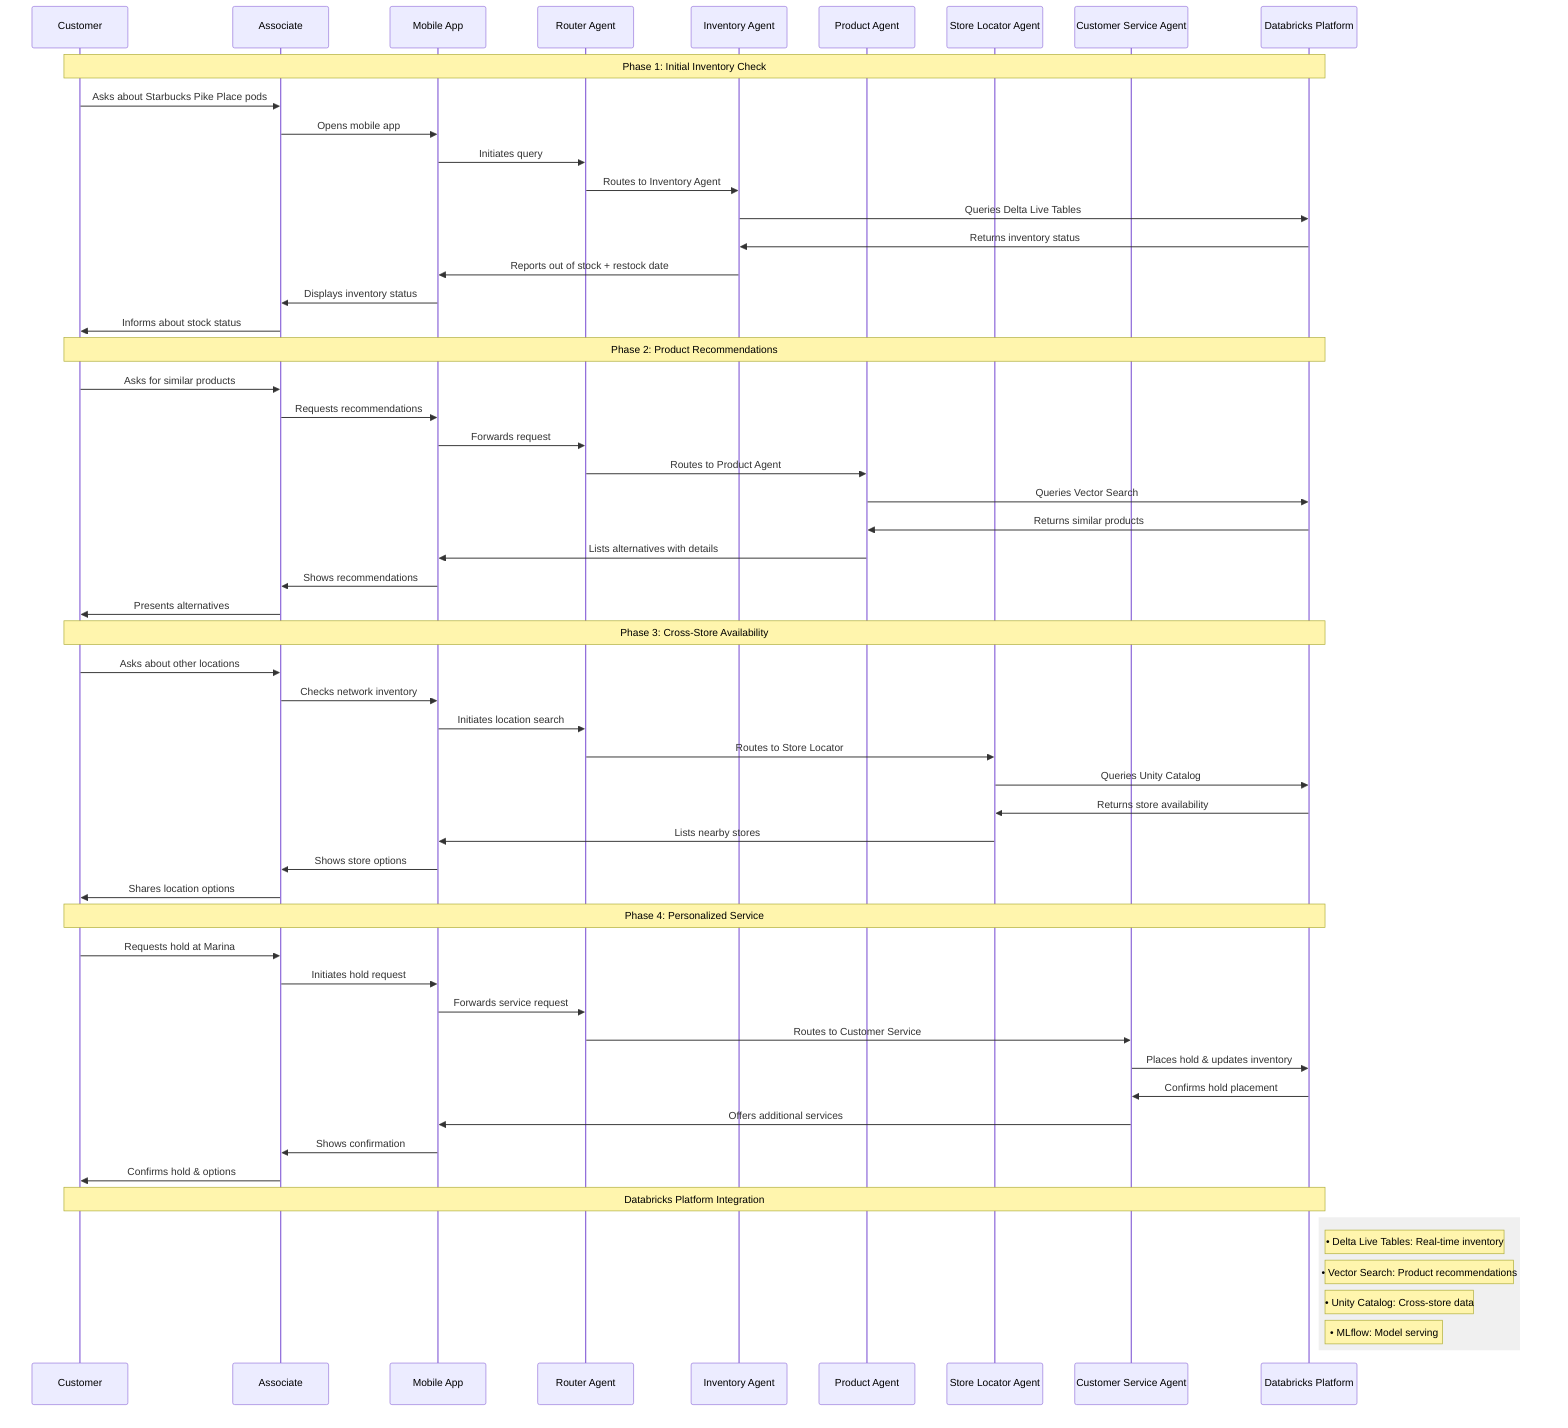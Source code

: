 sequenceDiagram
    participant C as Customer
    participant A as Associate
    participant MA as Mobile App
    participant RA as Router Agent
    participant IA as Inventory Agent
    participant PA as Product Agent
    participant SA as Store Locator Agent
    participant CSA as Customer Service Agent
    participant DB as Databricks Platform

    Note over C,DB: Phase 1: Initial Inventory Check
    C->>A: Asks about Starbucks Pike Place pods
    A->>MA: Opens mobile app
    MA->>RA: Initiates query
    RA->>IA: Routes to Inventory Agent
    IA->>DB: Queries Delta Live Tables
    DB->>IA: Returns inventory status
    IA->>MA: Reports out of stock + restock date
    MA->>A: Displays inventory status
    A->>C: Informs about stock status

    Note over C,DB: Phase 2: Product Recommendations
    C->>A: Asks for similar products
    A->>MA: Requests recommendations
    MA->>RA: Forwards request
    RA->>PA: Routes to Product Agent
    PA->>DB: Queries Vector Search
    DB->>PA: Returns similar products
    PA->>MA: Lists alternatives with details
    MA->>A: Shows recommendations
    A->>C: Presents alternatives

    Note over C,DB: Phase 3: Cross-Store Availability
    C->>A: Asks about other locations
    A->>MA: Checks network inventory
    MA->>RA: Initiates location search
    RA->>SA: Routes to Store Locator
    SA->>DB: Queries Unity Catalog
    DB->>SA: Returns store availability
    SA->>MA: Lists nearby stores
    MA->>A: Shows store options
    A->>C: Shares location options

    Note over C,DB: Phase 4: Personalized Service
    C->>A: Requests hold at Marina
    A->>MA: Initiates hold request
    MA->>RA: Forwards service request
    RA->>CSA: Routes to Customer Service
    CSA->>DB: Places hold & updates inventory
    DB->>CSA: Confirms hold placement
    CSA->>MA: Offers additional services
    MA->>A: Shows confirmation
    A->>C: Confirms hold & options

    Note over C,DB: Databricks Platform Integration
    rect rgb(240, 240, 240)
        Note right of DB: • Delta Live Tables: Real-time inventory
        Note right of DB: • Vector Search: Product recommendations
        Note right of DB: • Unity Catalog: Cross-store data
        Note right of DB: • MLflow: Model serving
    end